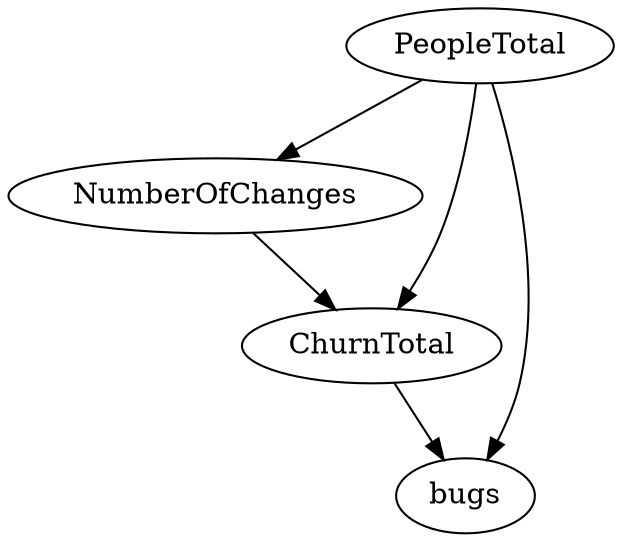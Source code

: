 digraph {
   PeopleTotal;
   NumberOfChanges;
   ChurnTotal;
   bugs;
   PeopleTotal -> NumberOfChanges;
   PeopleTotal -> ChurnTotal;
   PeopleTotal -> bugs;
   NumberOfChanges -> ChurnTotal;
   ChurnTotal -> bugs;
}

